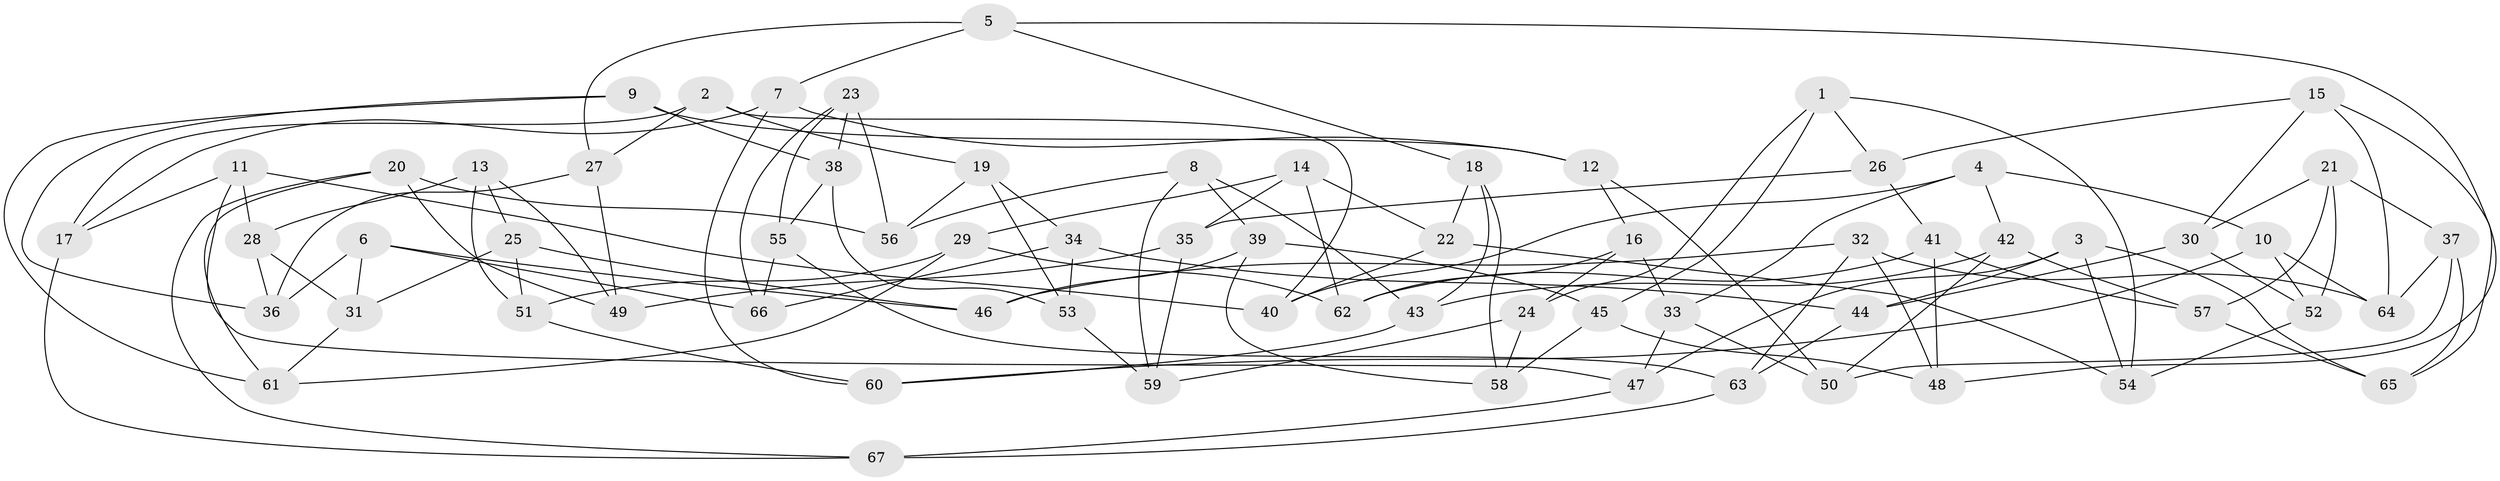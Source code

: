 // Generated by graph-tools (version 1.1) at 2025/26/03/09/25 03:26:58]
// undirected, 67 vertices, 134 edges
graph export_dot {
graph [start="1"]
  node [color=gray90,style=filled];
  1;
  2;
  3;
  4;
  5;
  6;
  7;
  8;
  9;
  10;
  11;
  12;
  13;
  14;
  15;
  16;
  17;
  18;
  19;
  20;
  21;
  22;
  23;
  24;
  25;
  26;
  27;
  28;
  29;
  30;
  31;
  32;
  33;
  34;
  35;
  36;
  37;
  38;
  39;
  40;
  41;
  42;
  43;
  44;
  45;
  46;
  47;
  48;
  49;
  50;
  51;
  52;
  53;
  54;
  55;
  56;
  57;
  58;
  59;
  60;
  61;
  62;
  63;
  64;
  65;
  66;
  67;
  1 -- 45;
  1 -- 54;
  1 -- 24;
  1 -- 26;
  2 -- 27;
  2 -- 40;
  2 -- 19;
  2 -- 17;
  3 -- 54;
  3 -- 47;
  3 -- 44;
  3 -- 65;
  4 -- 10;
  4 -- 33;
  4 -- 42;
  4 -- 40;
  5 -- 18;
  5 -- 48;
  5 -- 27;
  5 -- 7;
  6 -- 31;
  6 -- 36;
  6 -- 46;
  6 -- 66;
  7 -- 17;
  7 -- 60;
  7 -- 12;
  8 -- 59;
  8 -- 43;
  8 -- 39;
  8 -- 56;
  9 -- 12;
  9 -- 38;
  9 -- 61;
  9 -- 36;
  10 -- 60;
  10 -- 64;
  10 -- 52;
  11 -- 47;
  11 -- 40;
  11 -- 17;
  11 -- 28;
  12 -- 50;
  12 -- 16;
  13 -- 28;
  13 -- 49;
  13 -- 51;
  13 -- 25;
  14 -- 35;
  14 -- 29;
  14 -- 62;
  14 -- 22;
  15 -- 30;
  15 -- 65;
  15 -- 64;
  15 -- 26;
  16 -- 33;
  16 -- 62;
  16 -- 24;
  17 -- 67;
  18 -- 22;
  18 -- 58;
  18 -- 43;
  19 -- 56;
  19 -- 34;
  19 -- 53;
  20 -- 49;
  20 -- 67;
  20 -- 61;
  20 -- 56;
  21 -- 37;
  21 -- 52;
  21 -- 57;
  21 -- 30;
  22 -- 40;
  22 -- 54;
  23 -- 38;
  23 -- 66;
  23 -- 55;
  23 -- 56;
  24 -- 59;
  24 -- 58;
  25 -- 31;
  25 -- 46;
  25 -- 51;
  26 -- 35;
  26 -- 41;
  27 -- 49;
  27 -- 36;
  28 -- 36;
  28 -- 31;
  29 -- 51;
  29 -- 62;
  29 -- 61;
  30 -- 44;
  30 -- 52;
  31 -- 61;
  32 -- 46;
  32 -- 64;
  32 -- 48;
  32 -- 63;
  33 -- 50;
  33 -- 47;
  34 -- 66;
  34 -- 44;
  34 -- 53;
  35 -- 59;
  35 -- 49;
  37 -- 64;
  37 -- 65;
  37 -- 50;
  38 -- 53;
  38 -- 55;
  39 -- 45;
  39 -- 58;
  39 -- 46;
  41 -- 48;
  41 -- 62;
  41 -- 57;
  42 -- 57;
  42 -- 43;
  42 -- 50;
  43 -- 60;
  44 -- 63;
  45 -- 48;
  45 -- 58;
  47 -- 67;
  51 -- 60;
  52 -- 54;
  53 -- 59;
  55 -- 63;
  55 -- 66;
  57 -- 65;
  63 -- 67;
}
